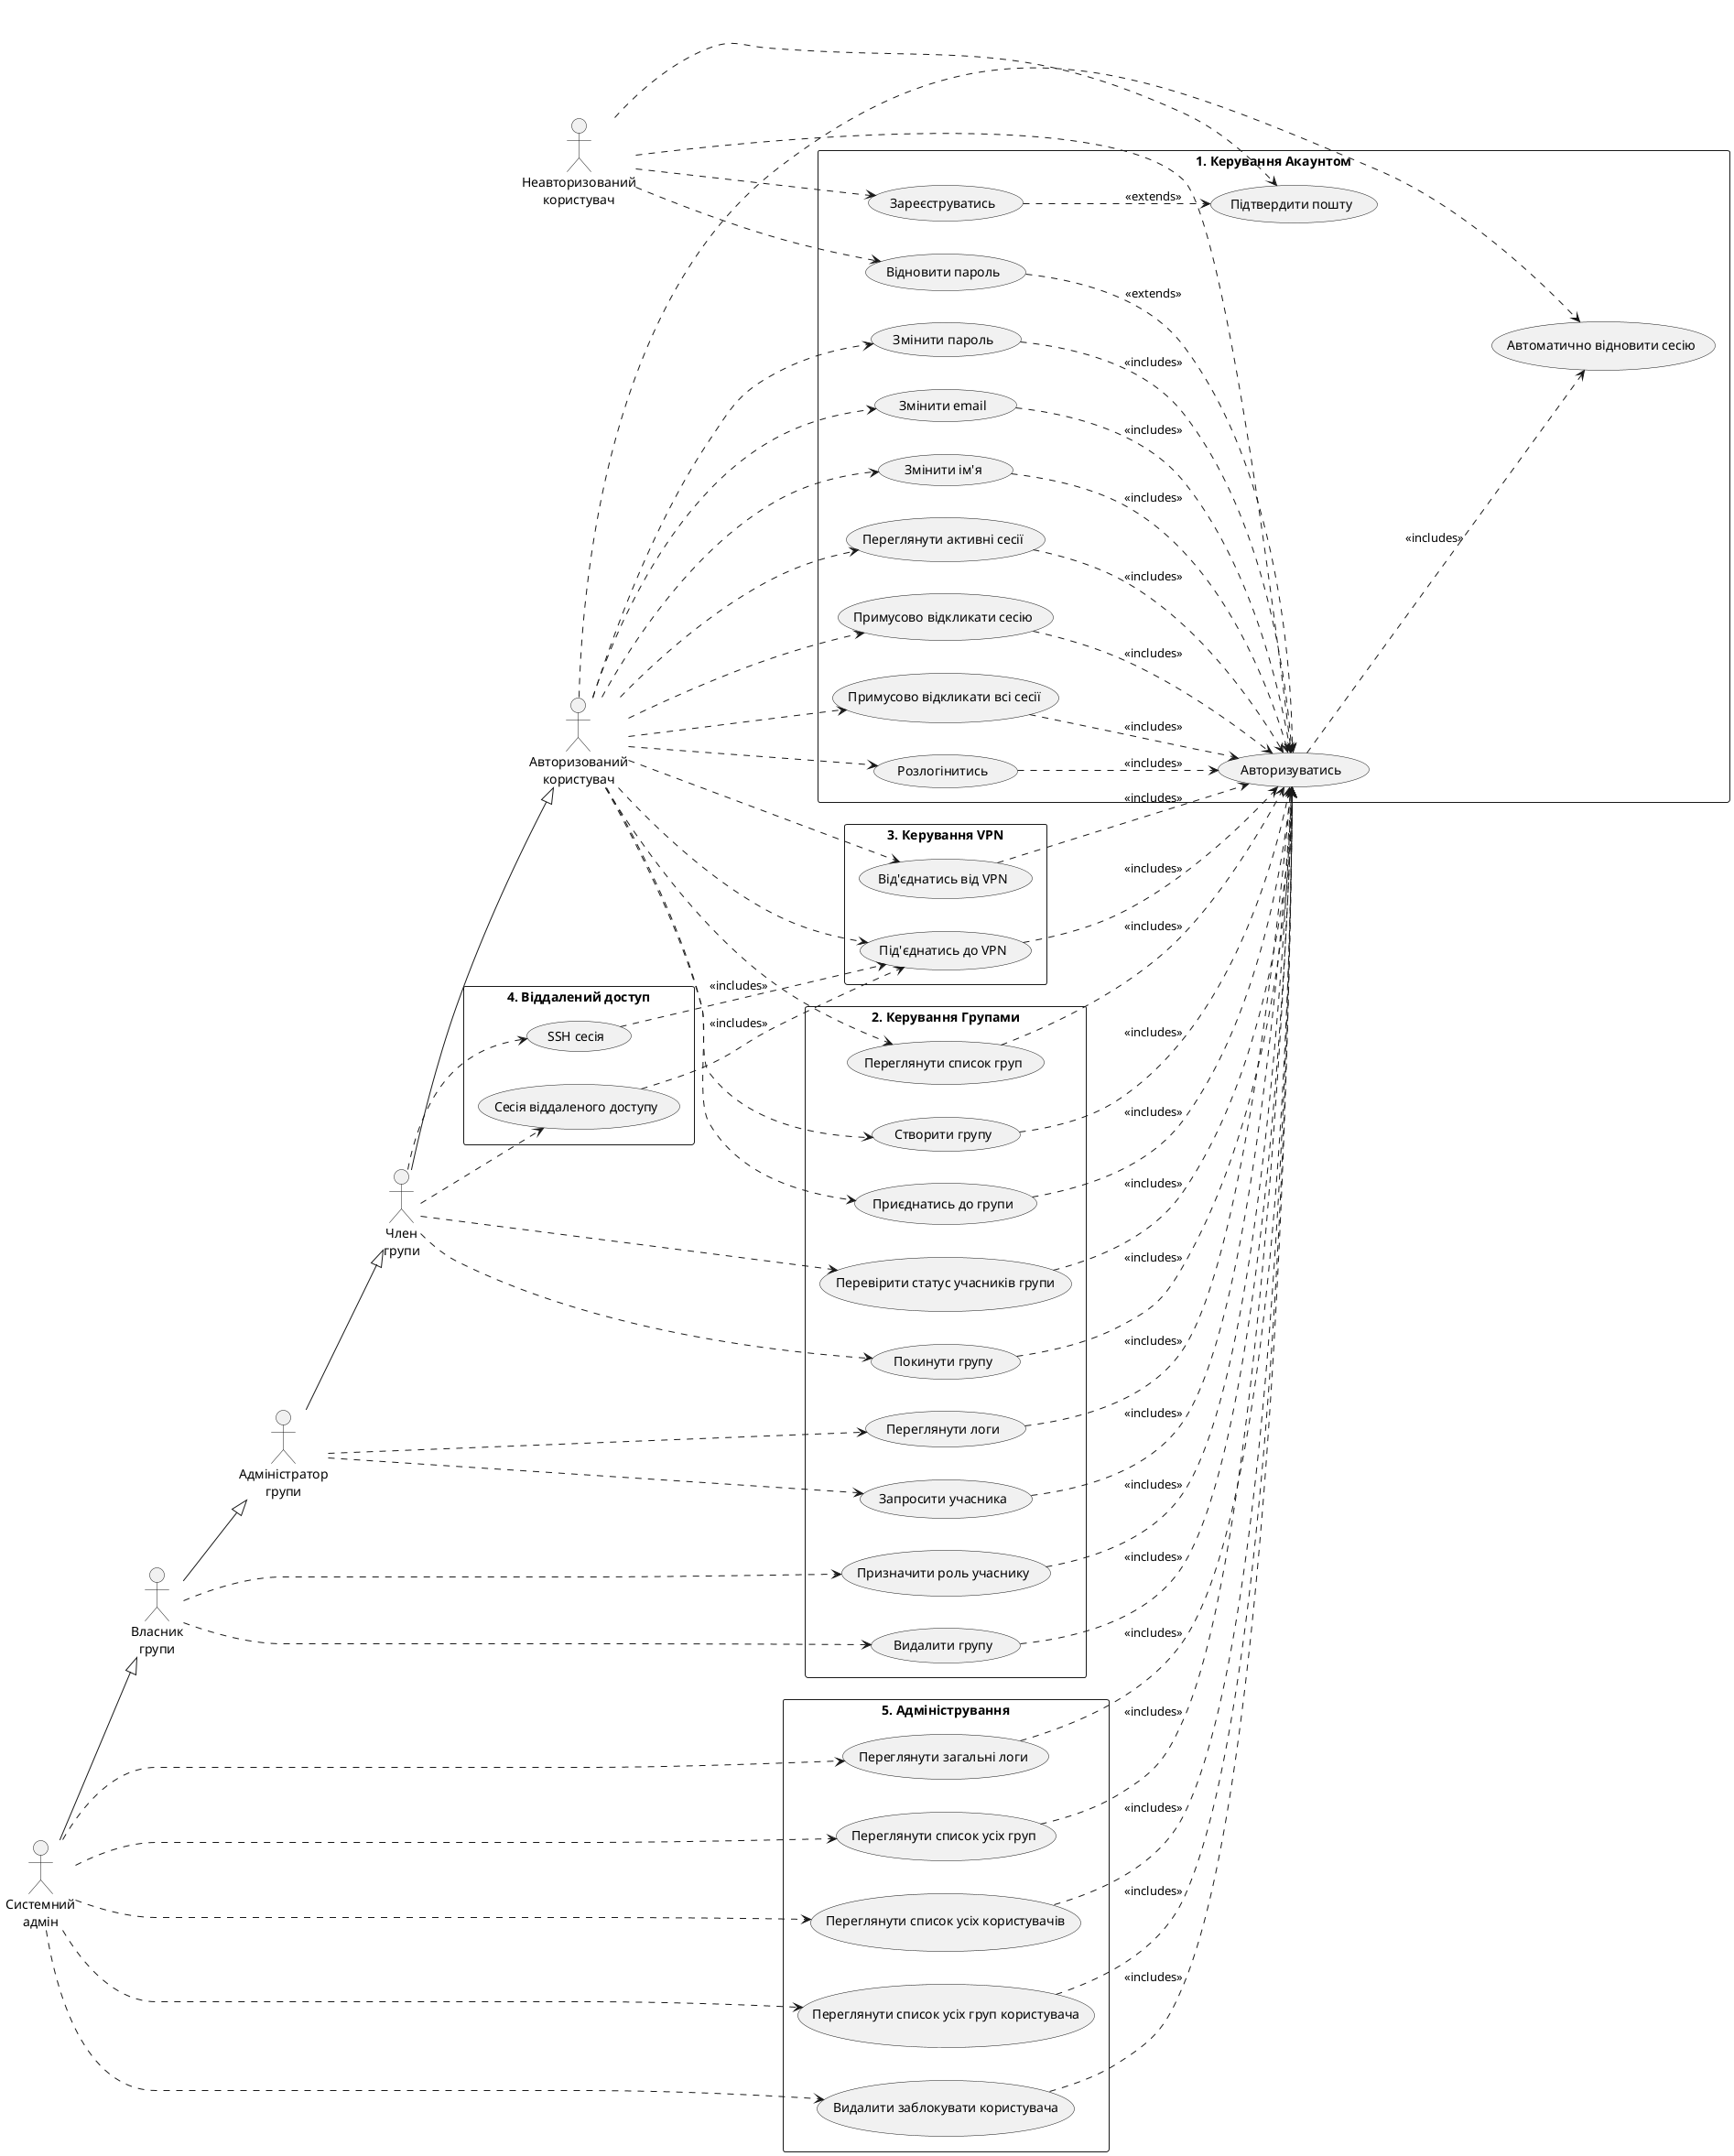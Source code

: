 @startuml use case diagram

left to right direction
skinparam packageStyle rectangle
skinparam defaultTextAlignment center

actor "Неавторизований\nкористувач" as guest
actor "Авторизований\nкористувач" as user
actor "Член\nгрупи" as groupMember
actor "Адміністратор\nгрупи" as groupAdmin
actor "Власник\nгрупи" as groupOwner
actor "Системний\nадмін" as sysAdmin

' Розбиваємо прецеденти на логічні пакети для кращої читабельності
package "1. Керування Акаунтом" {
    usecase "Зареєструватись" as UC_Register
    usecase "Підтвердити пошту" as UC_VerifyEmail
    usecase "Авторизуватись" as UC_Login
    usecase "Розлогінитись" as UC_Logout
    usecase "Відновити пароль" as UC_ResetPassword
    usecase "Змінити пароль" as UC_ChangePassword
    usecase "Змінити email" as UC_ChangeEmail
    usecase "Змінити ім'я" as UC_ChangeName
    usecase "Автоматично відновити сесію" as UC_RestoreSession
    usecase "Переглянути активні сесії" as UC_ListSessions
    usecase "Примусово відкликати сесію" as UC_RevokeSession
    usecase "Примусово відкликати всі сесії" as UC_RevokeAllSessions
}

package "2. Керування Групами" {
    usecase "Створити групу" as UC_CreateGroup
    usecase "Приєднатись до групи" as UC_JoinGroup
    usecase "Покинути групу" as UC_LeaveGroup
    usecase "Переглянути список груп" as UC_ListGroups
    usecase "Призначити роль учаснику" as UC_SetRole
    usecase "Переглянути логи" as UC_ViewLogs
    usecase "Перевірити статус учасників групи" as UC_CheckStatus
    usecase "Запросити учасника" as UC_Invite
    usecase "Видалити групу" as UC_DeleteGroup
}

package "3. Керування VPN" {
    usecase "Під'єднатись до VPN" as UC_VpnConnect
    usecase "Від'єднатись від VPN" as UC_VpnDisconnect    
}

package "4. Віддалений доступ" {
    usecase "Сесія віддаленого доступу" as UC_RemoteSession
    usecase "SSH сесія" as UC_SSH_Session
}

package "5. Адміністрування" {
    usecase "Переглянути загальні логи" as UC_ViewAllLogs
    usecase "Переглянути список усіх груп" as UC_ViewAllGroups
    usecase "Переглянути список усіх користувачів" as UC_ViewAllUsers
    usecase "Переглянути список усіх груп користувача" as UC_ViewAllUserGroups
    usecase "Видалити заблокувати користувача" as UC_RevokeUser
}

' Зв'язки користувача з прецедентами
guest ..> UC_Register
guest ..> UC_VerifyEmail
guest ..> UC_Login
guest ..> UC_ResetPassword

user ..> UC_RestoreSession
user ..> UC_Logout
user ..> UC_ChangeEmail
user ..> UC_ChangePassword
user ..> UC_ChangeName
user ..> UC_ListSessions
user ..> UC_RevokeSession
user ..> UC_RevokeAllSessions
user ..> UC_CreateGroup
user ..> UC_JoinGroup
user ..> UC_VpnConnect
user ..> UC_VpnDisconnect
user ..> UC_ListGroups

groupMember ..> UC_LeaveGroup
groupMember ..> UC_CheckStatus
groupMember ..> UC_RemoteSession
groupMember ..> UC_SSH_Session

groupAdmin ..> UC_Invite
groupAdmin ..> UC_ViewLogs

groupOwner ..> UC_SetRole
groupOwner ..> UC_DeleteGroup

sysAdmin ..> UC_ViewAllGroups
sysAdmin ..> UC_ViewAllLogs
sysAdmin ..> UC_ViewAllUserGroups
sysAdmin ..> UC_ViewAllUsers
sysAdmin ..> UC_RevokeUser

' Успадкування прав
sysAdmin --|> groupOwner
groupOwner --|> groupAdmin
groupAdmin --|> groupMember
groupMember --|> user

' Відношення між прецедентами

' -- Базові залежності --
UC_ResetPassword ..> UC_Login : <<extends>>
UC_VpnConnect ..> UC_Login : <<includes>>
UC_RemoteSession ..> UC_VpnConnect : <<includes>>
UC_SSH_Session ..> UC_VpnConnect : <<includes>>
UC_Register ..> UC_VerifyEmail : <<extends>>

' -- Керування акаунтом (вимагає авторизації) --
UC_Logout ..> UC_Login : <<includes>>
UC_ChangeEmail ..> UC_Login : <<includes>>
UC_ChangePassword ..> UC_Login : <<includes>>
UC_ChangeName ..> UC_Login : <<includes>>
UC_ListSessions ..> UC_Login : <<includes>>
UC_RevokeSession ..> UC_Login : <<includes>>
UC_RevokeAllSessions ..> UC_Login : <<includes>>
UC_Login ..> UC_RestoreSession: <<includes>>

' -- Керування групами (вимагає авторизації) --
UC_CreateGroup ..> UC_Login : <<includes>>
UC_JoinGroup ..> UC_Login : <<includes>>
UC_LeaveGroup ..> UC_Login : <<includes>>
UC_ListGroups ..> UC_Login : <<includes>>
UC_CheckStatus ..> UC_Login : <<includes>>
UC_SetRole ..> UC_Login : <<includes>>
UC_ViewLogs ..> UC_Login : <<includes>>
UC_Invite ..> UC_Login : <<includes>>
UC_DeleteGroup ..> UC_Login : <<includes>>

' -- Керування VPN (вимагає авторизації) --
UC_VpnDisconnect ..> UC_Login : <<includes>>

' -- Адміністрування (вимагає авторизації) --
UC_ViewAllLogs ..> UC_Login : <<includes>>
UC_ViewAllGroups ..> UC_Login : <<includes>>
UC_ViewAllUsers ..> UC_Login : <<includes>>
UC_ViewAllUserGroups ..> UC_Login : <<includes>>
UC_RevokeUser ..> UC_Login : <<includes>>

@enduml